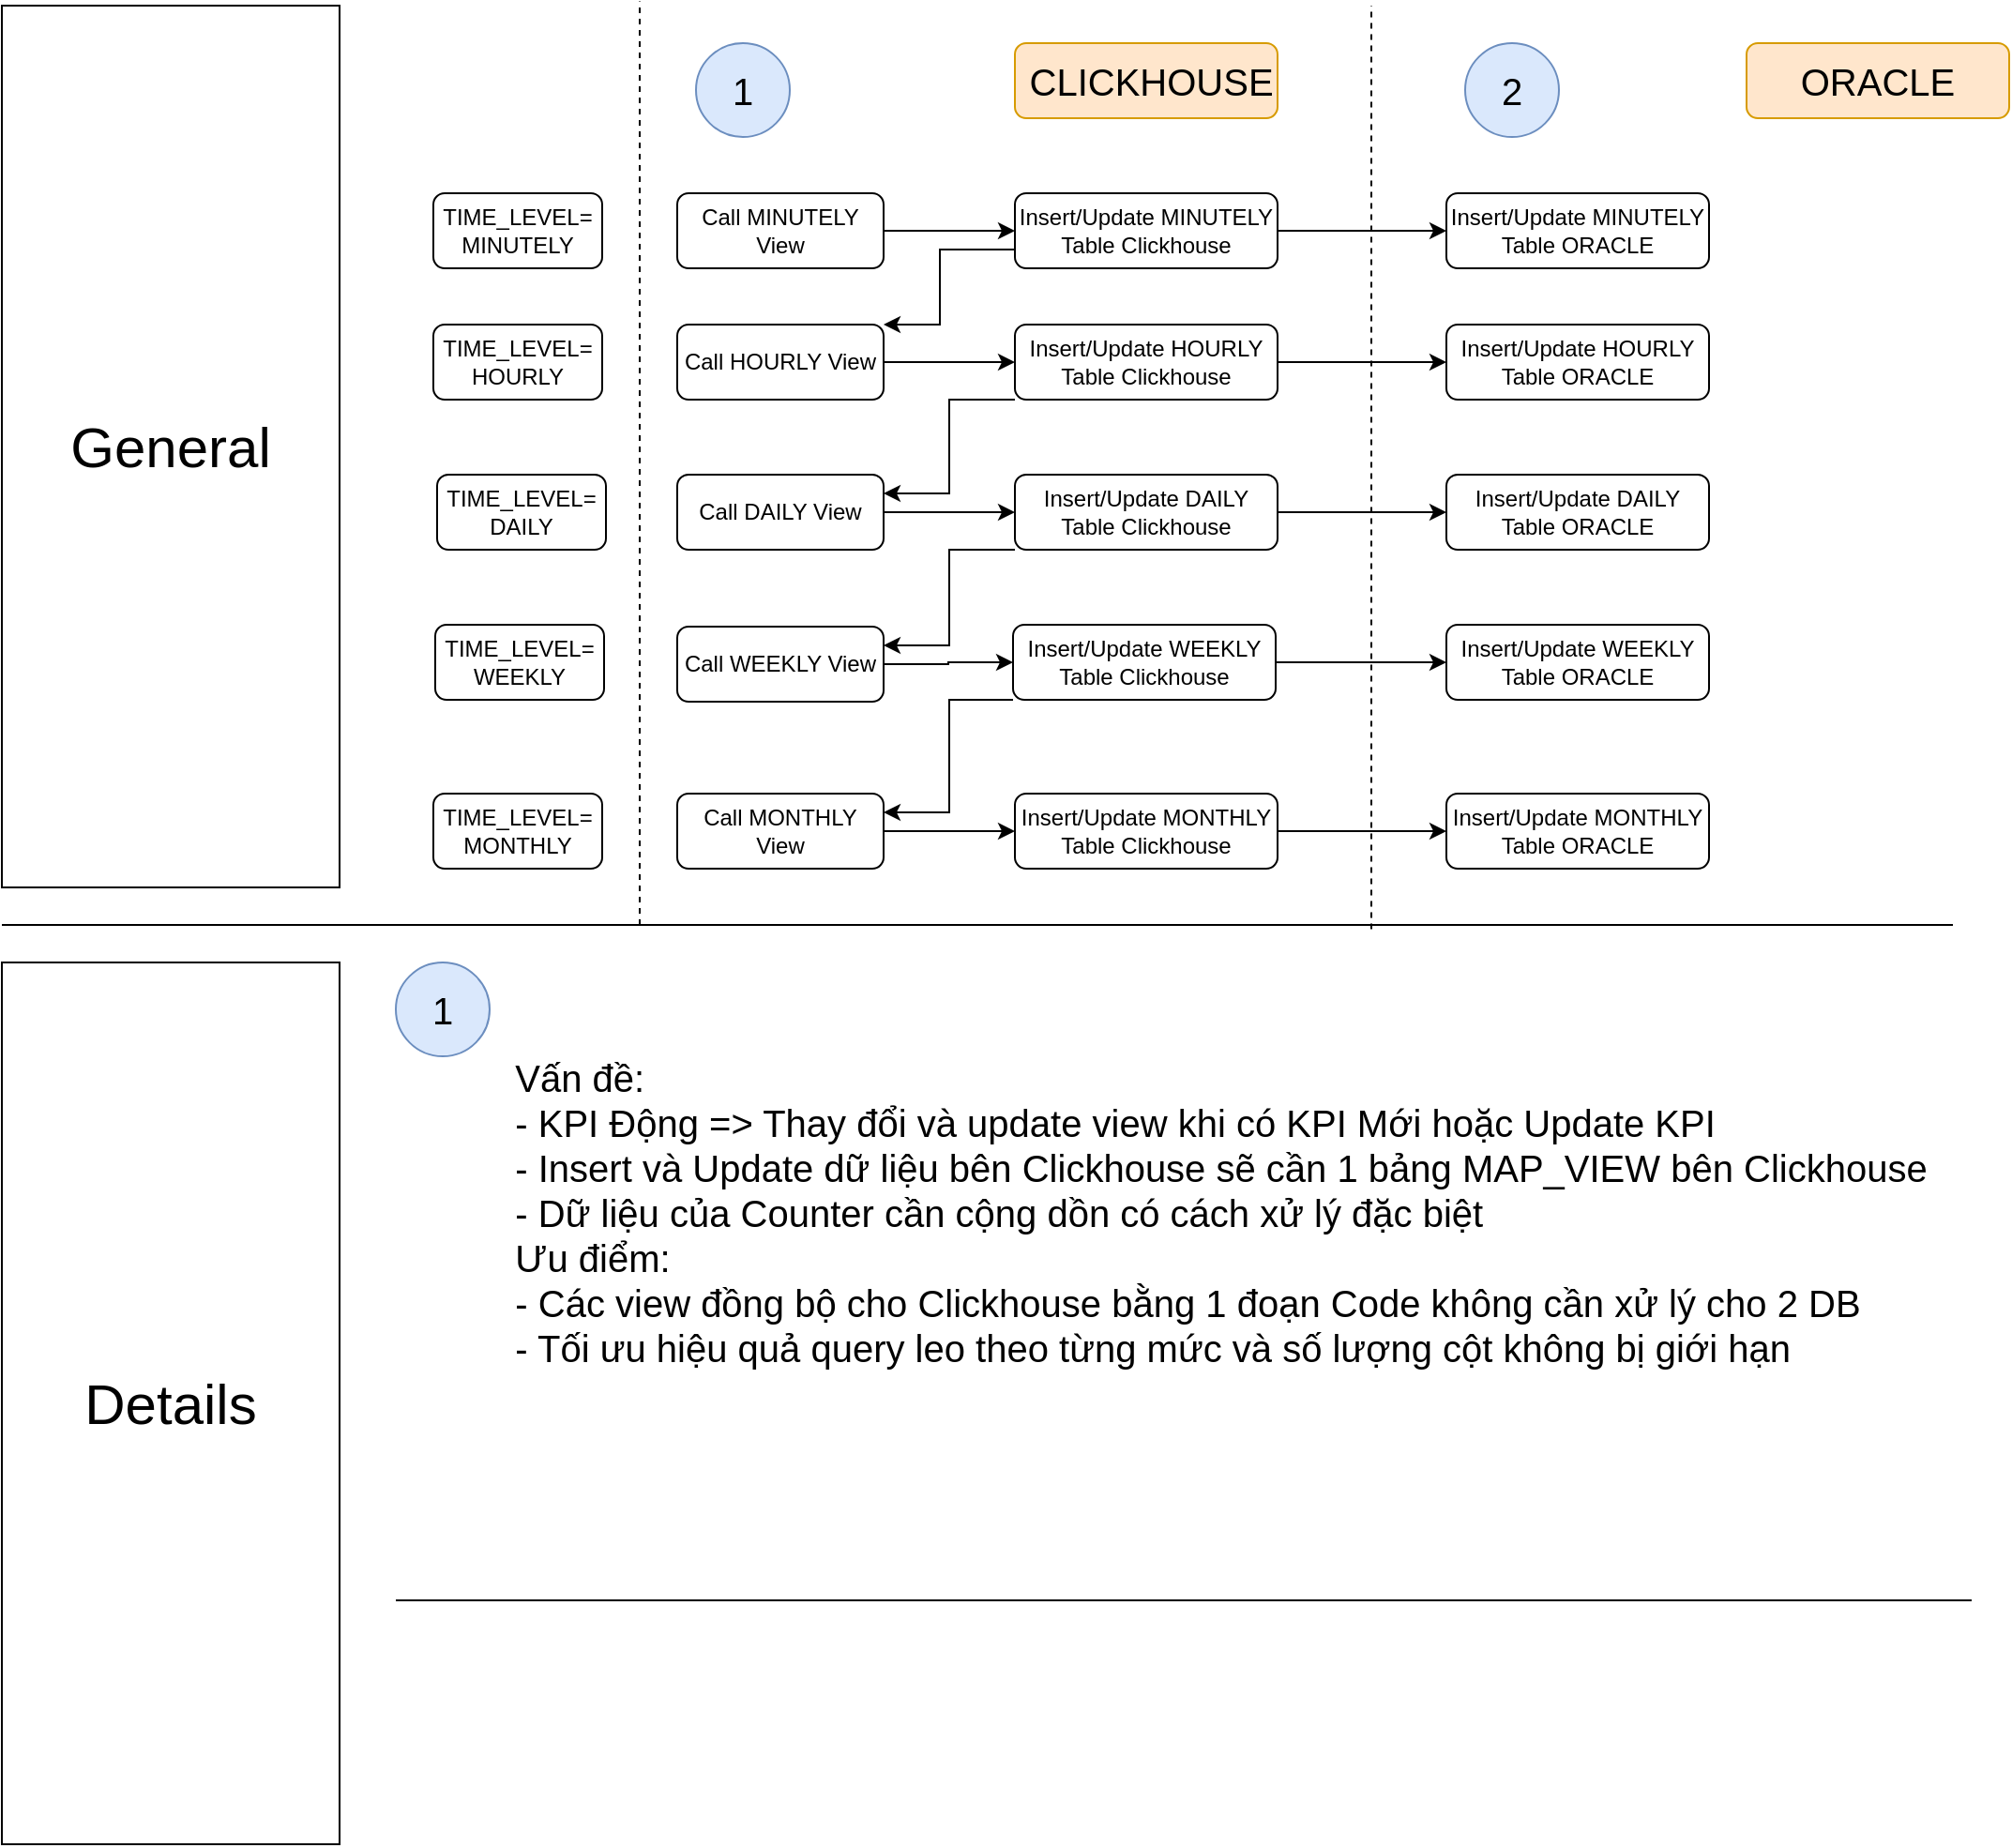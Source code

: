 <mxfile version="14.4.3" type="github">
  <diagram id="2rUj542k8T45VktFn8Um" name="Page-1">
    <mxGraphModel dx="2306" dy="1841" grid="1" gridSize="10" guides="1" tooltips="1" connect="1" arrows="1" fold="1" page="1" pageScale="1" pageWidth="850" pageHeight="1100" math="0" shadow="0">
      <root>
        <mxCell id="0" />
        <mxCell id="1" parent="0" />
        <mxCell id="G0-zsbQBzaGTJt9QEt9x-1" value="&lt;font style=&quot;font-size: 30px&quot;&gt;General&lt;/font&gt;" style="rounded=0;whiteSpace=wrap;html=1;" parent="1" vertex="1">
          <mxGeometry x="-50" y="-80" width="180" height="470" as="geometry" />
        </mxCell>
        <mxCell id="G0-zsbQBzaGTJt9QEt9x-5" style="edgeStyle=orthogonalEdgeStyle;rounded=0;orthogonalLoop=1;jettySize=auto;html=1;entryX=0;entryY=0.5;entryDx=0;entryDy=0;" parent="1" source="G0-zsbQBzaGTJt9QEt9x-2" target="G0-zsbQBzaGTJt9QEt9x-3" edge="1">
          <mxGeometry relative="1" as="geometry" />
        </mxCell>
        <mxCell id="G0-zsbQBzaGTJt9QEt9x-2" value="Call MINUTELY View" style="rounded=1;whiteSpace=wrap;html=1;" parent="1" vertex="1">
          <mxGeometry x="310" y="20" width="110" height="40" as="geometry" />
        </mxCell>
        <mxCell id="G0-zsbQBzaGTJt9QEt9x-8" style="edgeStyle=orthogonalEdgeStyle;rounded=0;orthogonalLoop=1;jettySize=auto;html=1;entryX=1;entryY=0;entryDx=0;entryDy=0;" parent="1" source="G0-zsbQBzaGTJt9QEt9x-3" target="G0-zsbQBzaGTJt9QEt9x-6" edge="1">
          <mxGeometry relative="1" as="geometry">
            <Array as="points">
              <mxPoint x="450" y="50" />
              <mxPoint x="450" y="90" />
            </Array>
          </mxGeometry>
        </mxCell>
        <mxCell id="G0-zsbQBzaGTJt9QEt9x-12" style="edgeStyle=orthogonalEdgeStyle;rounded=0;orthogonalLoop=1;jettySize=auto;html=1;entryX=0;entryY=0.5;entryDx=0;entryDy=0;" parent="1" source="G0-zsbQBzaGTJt9QEt9x-3" edge="1">
          <mxGeometry relative="1" as="geometry">
            <mxPoint x="720" y="40" as="targetPoint" />
          </mxGeometry>
        </mxCell>
        <mxCell id="G0-zsbQBzaGTJt9QEt9x-3" value="Insert/Update MINUTELY Table Clickhouse" style="rounded=1;whiteSpace=wrap;html=1;" parent="1" vertex="1">
          <mxGeometry x="490" y="20" width="140" height="40" as="geometry" />
        </mxCell>
        <mxCell id="G0-zsbQBzaGTJt9QEt9x-4" value="TIME_LEVEL= MINUTELY" style="rounded=1;whiteSpace=wrap;html=1;" parent="1" vertex="1">
          <mxGeometry x="180" y="20" width="90" height="40" as="geometry" />
        </mxCell>
        <mxCell id="G0-zsbQBzaGTJt9QEt9x-9" style="edgeStyle=orthogonalEdgeStyle;rounded=0;orthogonalLoop=1;jettySize=auto;html=1;entryX=0;entryY=0.5;entryDx=0;entryDy=0;" parent="1" source="G0-zsbQBzaGTJt9QEt9x-6" target="G0-zsbQBzaGTJt9QEt9x-7" edge="1">
          <mxGeometry relative="1" as="geometry" />
        </mxCell>
        <mxCell id="G0-zsbQBzaGTJt9QEt9x-6" value="Call HOURLY View" style="rounded=1;whiteSpace=wrap;html=1;" parent="1" vertex="1">
          <mxGeometry x="310" y="90" width="110" height="40" as="geometry" />
        </mxCell>
        <mxCell id="G0-zsbQBzaGTJt9QEt9x-14" style="edgeStyle=orthogonalEdgeStyle;rounded=0;orthogonalLoop=1;jettySize=auto;html=1;" parent="1" source="G0-zsbQBzaGTJt9QEt9x-7" edge="1">
          <mxGeometry relative="1" as="geometry">
            <mxPoint x="720" y="110" as="targetPoint" />
          </mxGeometry>
        </mxCell>
        <mxCell id="G0-zsbQBzaGTJt9QEt9x-28" style="edgeStyle=orthogonalEdgeStyle;rounded=0;orthogonalLoop=1;jettySize=auto;html=1;entryX=1;entryY=0.25;entryDx=0;entryDy=0;" parent="1" source="G0-zsbQBzaGTJt9QEt9x-7" target="G0-zsbQBzaGTJt9QEt9x-16" edge="1">
          <mxGeometry relative="1" as="geometry">
            <Array as="points">
              <mxPoint x="455" y="130" />
              <mxPoint x="455" y="180" />
            </Array>
          </mxGeometry>
        </mxCell>
        <mxCell id="G0-zsbQBzaGTJt9QEt9x-7" value="Insert/Update HOURLY Table Clickhouse" style="rounded=1;whiteSpace=wrap;html=1;" parent="1" vertex="1">
          <mxGeometry x="490" y="90" width="140" height="40" as="geometry" />
        </mxCell>
        <mxCell id="G0-zsbQBzaGTJt9QEt9x-10" value="TIME_LEVEL= HOURLY" style="rounded=1;whiteSpace=wrap;html=1;" parent="1" vertex="1">
          <mxGeometry x="180" y="90" width="90" height="40" as="geometry" />
        </mxCell>
        <mxCell id="G0-zsbQBzaGTJt9QEt9x-13" value="Insert/Update MINUTELY Table ORACLE" style="rounded=1;whiteSpace=wrap;html=1;" parent="1" vertex="1">
          <mxGeometry x="720" y="20" width="140" height="40" as="geometry" />
        </mxCell>
        <mxCell id="G0-zsbQBzaGTJt9QEt9x-15" value="Insert/Update HOURLY Table ORACLE" style="rounded=1;whiteSpace=wrap;html=1;" parent="1" vertex="1">
          <mxGeometry x="720" y="90" width="140" height="40" as="geometry" />
        </mxCell>
        <mxCell id="G0-zsbQBzaGTJt9QEt9x-29" style="edgeStyle=orthogonalEdgeStyle;rounded=0;orthogonalLoop=1;jettySize=auto;html=1;" parent="1" source="G0-zsbQBzaGTJt9QEt9x-16" target="G0-zsbQBzaGTJt9QEt9x-17" edge="1">
          <mxGeometry relative="1" as="geometry" />
        </mxCell>
        <mxCell id="G0-zsbQBzaGTJt9QEt9x-16" value="Call DAILY View" style="rounded=1;whiteSpace=wrap;html=1;" parent="1" vertex="1">
          <mxGeometry x="310" y="170" width="110" height="40" as="geometry" />
        </mxCell>
        <mxCell id="G0-zsbQBzaGTJt9QEt9x-30" style="edgeStyle=orthogonalEdgeStyle;rounded=0;orthogonalLoop=1;jettySize=auto;html=1;entryX=1;entryY=0.25;entryDx=0;entryDy=0;" parent="1" source="G0-zsbQBzaGTJt9QEt9x-17" target="G0-zsbQBzaGTJt9QEt9x-20" edge="1">
          <mxGeometry relative="1" as="geometry">
            <Array as="points">
              <mxPoint x="455" y="210" />
              <mxPoint x="455" y="261" />
            </Array>
          </mxGeometry>
        </mxCell>
        <mxCell id="G0-zsbQBzaGTJt9QEt9x-37" style="edgeStyle=orthogonalEdgeStyle;rounded=0;orthogonalLoop=1;jettySize=auto;html=1;" parent="1" source="G0-zsbQBzaGTJt9QEt9x-17" target="G0-zsbQBzaGTJt9QEt9x-19" edge="1">
          <mxGeometry relative="1" as="geometry" />
        </mxCell>
        <mxCell id="G0-zsbQBzaGTJt9QEt9x-17" value="Insert/Update DAILY Table Clickhouse" style="rounded=1;whiteSpace=wrap;html=1;" parent="1" vertex="1">
          <mxGeometry x="490" y="170" width="140" height="40" as="geometry" />
        </mxCell>
        <mxCell id="G0-zsbQBzaGTJt9QEt9x-18" value="TIME_LEVEL= DAILY" style="rounded=1;whiteSpace=wrap;html=1;" parent="1" vertex="1">
          <mxGeometry x="182" y="170" width="90" height="40" as="geometry" />
        </mxCell>
        <mxCell id="G0-zsbQBzaGTJt9QEt9x-19" value="Insert/Update DAILY Table ORACLE" style="rounded=1;whiteSpace=wrap;html=1;" parent="1" vertex="1">
          <mxGeometry x="720" y="170" width="140" height="40" as="geometry" />
        </mxCell>
        <mxCell id="G0-zsbQBzaGTJt9QEt9x-33" style="edgeStyle=orthogonalEdgeStyle;rounded=0;orthogonalLoop=1;jettySize=auto;html=1;entryX=0;entryY=0.5;entryDx=0;entryDy=0;" parent="1" source="G0-zsbQBzaGTJt9QEt9x-20" target="G0-zsbQBzaGTJt9QEt9x-21" edge="1">
          <mxGeometry relative="1" as="geometry" />
        </mxCell>
        <mxCell id="G0-zsbQBzaGTJt9QEt9x-20" value="Call WEEKLY View" style="rounded=1;whiteSpace=wrap;html=1;" parent="1" vertex="1">
          <mxGeometry x="310" y="251" width="110" height="40" as="geometry" />
        </mxCell>
        <mxCell id="G0-zsbQBzaGTJt9QEt9x-31" style="edgeStyle=orthogonalEdgeStyle;rounded=0;orthogonalLoop=1;jettySize=auto;html=1;entryX=1;entryY=0.25;entryDx=0;entryDy=0;" parent="1" source="G0-zsbQBzaGTJt9QEt9x-21" target="G0-zsbQBzaGTJt9QEt9x-24" edge="1">
          <mxGeometry relative="1" as="geometry">
            <Array as="points">
              <mxPoint x="455" y="290" />
              <mxPoint x="455" y="350" />
            </Array>
          </mxGeometry>
        </mxCell>
        <mxCell id="G0-zsbQBzaGTJt9QEt9x-36" style="edgeStyle=orthogonalEdgeStyle;rounded=0;orthogonalLoop=1;jettySize=auto;html=1;entryX=0;entryY=0.5;entryDx=0;entryDy=0;" parent="1" source="G0-zsbQBzaGTJt9QEt9x-21" target="G0-zsbQBzaGTJt9QEt9x-23" edge="1">
          <mxGeometry relative="1" as="geometry" />
        </mxCell>
        <mxCell id="G0-zsbQBzaGTJt9QEt9x-21" value="Insert/Update WEEKLY Table Clickhouse" style="rounded=1;whiteSpace=wrap;html=1;" parent="1" vertex="1">
          <mxGeometry x="489" y="250" width="140" height="40" as="geometry" />
        </mxCell>
        <mxCell id="G0-zsbQBzaGTJt9QEt9x-22" value="TIME_LEVEL= WEEKLY" style="rounded=1;whiteSpace=wrap;html=1;" parent="1" vertex="1">
          <mxGeometry x="181" y="250" width="90" height="40" as="geometry" />
        </mxCell>
        <mxCell id="G0-zsbQBzaGTJt9QEt9x-23" value="Insert/Update WEEKLY Table ORACLE" style="rounded=1;whiteSpace=wrap;html=1;" parent="1" vertex="1">
          <mxGeometry x="720" y="250" width="140" height="40" as="geometry" />
        </mxCell>
        <mxCell id="G0-zsbQBzaGTJt9QEt9x-34" style="edgeStyle=orthogonalEdgeStyle;rounded=0;orthogonalLoop=1;jettySize=auto;html=1;entryX=0;entryY=0.5;entryDx=0;entryDy=0;" parent="1" source="G0-zsbQBzaGTJt9QEt9x-24" target="G0-zsbQBzaGTJt9QEt9x-25" edge="1">
          <mxGeometry relative="1" as="geometry" />
        </mxCell>
        <mxCell id="G0-zsbQBzaGTJt9QEt9x-24" value="Call MONTHLY View" style="rounded=1;whiteSpace=wrap;html=1;" parent="1" vertex="1">
          <mxGeometry x="310" y="340" width="110" height="40" as="geometry" />
        </mxCell>
        <mxCell id="G0-zsbQBzaGTJt9QEt9x-35" style="edgeStyle=orthogonalEdgeStyle;rounded=0;orthogonalLoop=1;jettySize=auto;html=1;" parent="1" source="G0-zsbQBzaGTJt9QEt9x-25" target="G0-zsbQBzaGTJt9QEt9x-27" edge="1">
          <mxGeometry relative="1" as="geometry" />
        </mxCell>
        <mxCell id="G0-zsbQBzaGTJt9QEt9x-25" value="Insert/Update MONTHLY Table Clickhouse" style="rounded=1;whiteSpace=wrap;html=1;" parent="1" vertex="1">
          <mxGeometry x="490" y="340" width="140" height="40" as="geometry" />
        </mxCell>
        <mxCell id="G0-zsbQBzaGTJt9QEt9x-26" value="TIME_LEVEL= MONTHLY" style="rounded=1;whiteSpace=wrap;html=1;" parent="1" vertex="1">
          <mxGeometry x="180" y="340" width="90" height="40" as="geometry" />
        </mxCell>
        <mxCell id="G0-zsbQBzaGTJt9QEt9x-27" value="Insert/Update MONTHLY Table ORACLE" style="rounded=1;whiteSpace=wrap;html=1;" parent="1" vertex="1">
          <mxGeometry x="720" y="340" width="140" height="40" as="geometry" />
        </mxCell>
        <mxCell id="G0-zsbQBzaGTJt9QEt9x-38" value="" style="endArrow=none;dashed=1;html=1;" parent="1" edge="1">
          <mxGeometry width="50" height="50" relative="1" as="geometry">
            <mxPoint x="290" y="410" as="sourcePoint" />
            <mxPoint x="290" y="-82.222" as="targetPoint" />
          </mxGeometry>
        </mxCell>
        <mxCell id="G0-zsbQBzaGTJt9QEt9x-39" value="" style="endArrow=none;dashed=1;html=1;" parent="1" edge="1">
          <mxGeometry width="50" height="50" relative="1" as="geometry">
            <mxPoint x="680" y="412.22" as="sourcePoint" />
            <mxPoint x="680" y="-80.002" as="targetPoint" />
          </mxGeometry>
        </mxCell>
        <mxCell id="G0-zsbQBzaGTJt9QEt9x-40" value="&lt;font style=&quot;font-size: 20px&quot;&gt;&amp;nbsp;CLICKHOUSE&lt;/font&gt;" style="rounded=1;whiteSpace=wrap;html=1;fillColor=#ffe6cc;strokeColor=#d79b00;" parent="1" vertex="1">
          <mxGeometry x="490" y="-60" width="140" height="40" as="geometry" />
        </mxCell>
        <mxCell id="G0-zsbQBzaGTJt9QEt9x-41" value="&lt;font style=&quot;font-size: 20px&quot;&gt;ORACLE&lt;/font&gt;" style="rounded=1;whiteSpace=wrap;html=1;fillColor=#ffe6cc;strokeColor=#d79b00;" parent="1" vertex="1">
          <mxGeometry x="880" y="-60" width="140" height="40" as="geometry" />
        </mxCell>
        <mxCell id="J8X9ERf7dgiESnzi6MTJ-1" value="" style="endArrow=none;html=1;" edge="1" parent="1">
          <mxGeometry width="50" height="50" relative="1" as="geometry">
            <mxPoint x="-50" y="410" as="sourcePoint" />
            <mxPoint x="990" y="410" as="targetPoint" />
          </mxGeometry>
        </mxCell>
        <mxCell id="J8X9ERf7dgiESnzi6MTJ-2" value="&lt;font style=&quot;font-size: 20px&quot;&gt;1&lt;/font&gt;" style="ellipse;whiteSpace=wrap;html=1;fillColor=#dae8fc;strokeColor=#6c8ebf;" vertex="1" parent="1">
          <mxGeometry x="320" y="-60" width="50" height="50" as="geometry" />
        </mxCell>
        <mxCell id="J8X9ERf7dgiESnzi6MTJ-3" value="&lt;font style=&quot;font-size: 30px&quot;&gt;Details&lt;br&gt;&lt;/font&gt;" style="rounded=0;whiteSpace=wrap;html=1;" vertex="1" parent="1">
          <mxGeometry x="-50" y="430" width="180" height="470" as="geometry" />
        </mxCell>
        <mxCell id="J8X9ERf7dgiESnzi6MTJ-4" value="&lt;font style=&quot;font-size: 20px&quot;&gt;2&lt;/font&gt;" style="ellipse;whiteSpace=wrap;html=1;fillColor=#dae8fc;strokeColor=#6c8ebf;" vertex="1" parent="1">
          <mxGeometry x="730" y="-60" width="50" height="50" as="geometry" />
        </mxCell>
        <mxCell id="J8X9ERf7dgiESnzi6MTJ-5" value="" style="endArrow=none;html=1;" edge="1" parent="1">
          <mxGeometry width="50" height="50" relative="1" as="geometry">
            <mxPoint x="160" y="770" as="sourcePoint" />
            <mxPoint x="1000" y="770" as="targetPoint" />
          </mxGeometry>
        </mxCell>
        <mxCell id="J8X9ERf7dgiESnzi6MTJ-6" value="&lt;font style=&quot;font-size: 20px&quot;&gt;1&lt;/font&gt;" style="ellipse;whiteSpace=wrap;html=1;fillColor=#dae8fc;strokeColor=#6c8ebf;" vertex="1" parent="1">
          <mxGeometry x="160" y="430" width="50" height="50" as="geometry" />
        </mxCell>
        <mxCell id="J8X9ERf7dgiESnzi6MTJ-8" value="&lt;div style=&quot;text-align: left&quot;&gt;&lt;span style=&quot;font-size: 20px&quot;&gt;Vấn đề:&amp;nbsp;&lt;/span&gt;&lt;/div&gt;&lt;font style=&quot;font-size: 20px&quot;&gt;&lt;div style=&quot;text-align: left&quot;&gt;&lt;span&gt;- KPI Động =&amp;gt; Thay đổi và update view khi có KPI Mới hoặc Update KPI&lt;/span&gt;&lt;/div&gt;&lt;div style=&quot;text-align: left&quot;&gt;&lt;span&gt;- Insert và Update dữ liệu bên Clickhouse sẽ cần 1 bảng MAP_VIEW bên Clickhouse&lt;/span&gt;&lt;/div&gt;&lt;div style=&quot;text-align: left&quot;&gt;&lt;span&gt;- Dữ liệu của Counter cần cộng dồn có cách xử lý đặc biệt&lt;/span&gt;&lt;/div&gt;&lt;div style=&quot;text-align: left&quot;&gt;&lt;span&gt;Ưu điểm:&lt;/span&gt;&lt;/div&gt;&lt;div style=&quot;text-align: left&quot;&gt;&lt;span&gt;- Các view đồng bộ cho Clickhouse bằng 1 đoạn Code không cần xử lý cho 2 DB&lt;/span&gt;&lt;/div&gt;&lt;div style=&quot;text-align: left&quot;&gt;&lt;span&gt;- Tối ưu hiệu quả query leo theo từng mức và số lượng cột không bị giới hạn&lt;/span&gt;&lt;/div&gt;&lt;div style=&quot;text-align: left&quot;&gt;&lt;span&gt;&lt;br&gt;&lt;/span&gt;&lt;/div&gt;&lt;/font&gt;" style="text;html=1;strokeColor=none;fillColor=none;align=center;verticalAlign=middle;whiteSpace=wrap;rounded=0;" vertex="1" parent="1">
          <mxGeometry x="220" y="430" width="760" height="290" as="geometry" />
        </mxCell>
      </root>
    </mxGraphModel>
  </diagram>
</mxfile>
